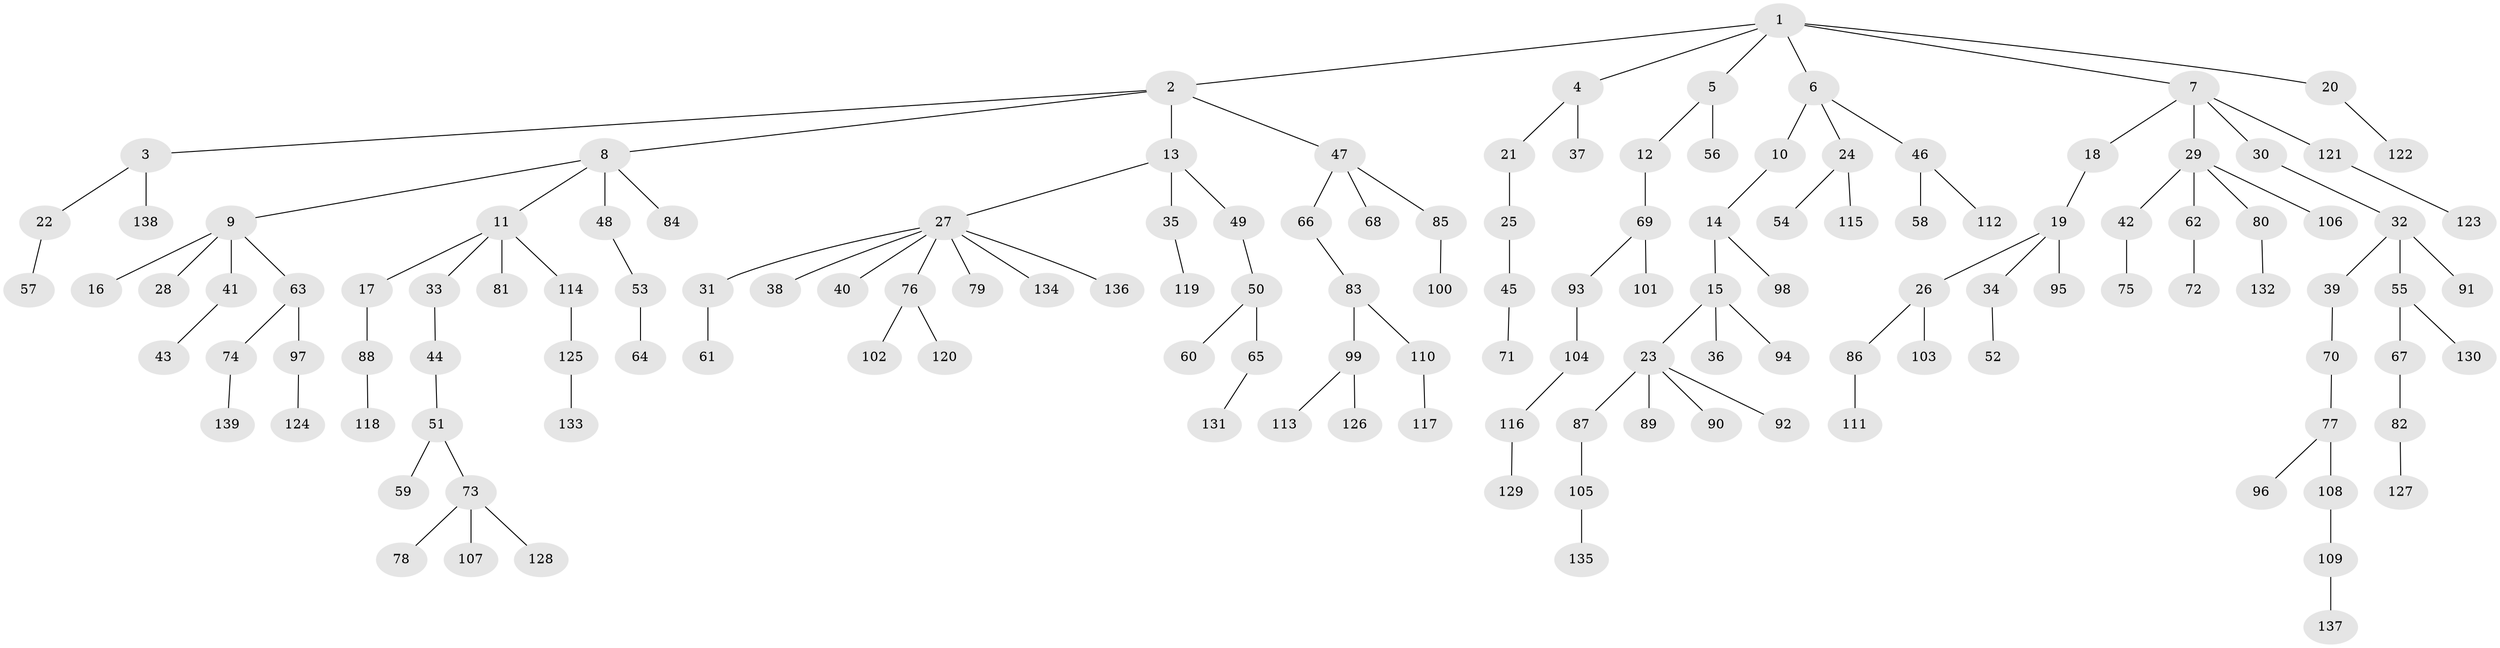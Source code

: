 // coarse degree distribution, {9: 0.010638297872340425, 8: 0.010638297872340425, 2: 0.20212765957446807, 3: 0.10638297872340426, 4: 0.06382978723404255, 5: 0.02127659574468085, 7: 0.02127659574468085, 1: 0.5638297872340425}
// Generated by graph-tools (version 1.1) at 2025/24/03/03/25 07:24:07]
// undirected, 139 vertices, 138 edges
graph export_dot {
graph [start="1"]
  node [color=gray90,style=filled];
  1;
  2;
  3;
  4;
  5;
  6;
  7;
  8;
  9;
  10;
  11;
  12;
  13;
  14;
  15;
  16;
  17;
  18;
  19;
  20;
  21;
  22;
  23;
  24;
  25;
  26;
  27;
  28;
  29;
  30;
  31;
  32;
  33;
  34;
  35;
  36;
  37;
  38;
  39;
  40;
  41;
  42;
  43;
  44;
  45;
  46;
  47;
  48;
  49;
  50;
  51;
  52;
  53;
  54;
  55;
  56;
  57;
  58;
  59;
  60;
  61;
  62;
  63;
  64;
  65;
  66;
  67;
  68;
  69;
  70;
  71;
  72;
  73;
  74;
  75;
  76;
  77;
  78;
  79;
  80;
  81;
  82;
  83;
  84;
  85;
  86;
  87;
  88;
  89;
  90;
  91;
  92;
  93;
  94;
  95;
  96;
  97;
  98;
  99;
  100;
  101;
  102;
  103;
  104;
  105;
  106;
  107;
  108;
  109;
  110;
  111;
  112;
  113;
  114;
  115;
  116;
  117;
  118;
  119;
  120;
  121;
  122;
  123;
  124;
  125;
  126;
  127;
  128;
  129;
  130;
  131;
  132;
  133;
  134;
  135;
  136;
  137;
  138;
  139;
  1 -- 2;
  1 -- 4;
  1 -- 5;
  1 -- 6;
  1 -- 7;
  1 -- 20;
  2 -- 3;
  2 -- 8;
  2 -- 13;
  2 -- 47;
  3 -- 22;
  3 -- 138;
  4 -- 21;
  4 -- 37;
  5 -- 12;
  5 -- 56;
  6 -- 10;
  6 -- 24;
  6 -- 46;
  7 -- 18;
  7 -- 29;
  7 -- 30;
  7 -- 121;
  8 -- 9;
  8 -- 11;
  8 -- 48;
  8 -- 84;
  9 -- 16;
  9 -- 28;
  9 -- 41;
  9 -- 63;
  10 -- 14;
  11 -- 17;
  11 -- 33;
  11 -- 81;
  11 -- 114;
  12 -- 69;
  13 -- 27;
  13 -- 35;
  13 -- 49;
  14 -- 15;
  14 -- 98;
  15 -- 23;
  15 -- 36;
  15 -- 94;
  17 -- 88;
  18 -- 19;
  19 -- 26;
  19 -- 34;
  19 -- 95;
  20 -- 122;
  21 -- 25;
  22 -- 57;
  23 -- 87;
  23 -- 89;
  23 -- 90;
  23 -- 92;
  24 -- 54;
  24 -- 115;
  25 -- 45;
  26 -- 86;
  26 -- 103;
  27 -- 31;
  27 -- 38;
  27 -- 40;
  27 -- 76;
  27 -- 79;
  27 -- 134;
  27 -- 136;
  29 -- 42;
  29 -- 62;
  29 -- 80;
  29 -- 106;
  30 -- 32;
  31 -- 61;
  32 -- 39;
  32 -- 55;
  32 -- 91;
  33 -- 44;
  34 -- 52;
  35 -- 119;
  39 -- 70;
  41 -- 43;
  42 -- 75;
  44 -- 51;
  45 -- 71;
  46 -- 58;
  46 -- 112;
  47 -- 66;
  47 -- 68;
  47 -- 85;
  48 -- 53;
  49 -- 50;
  50 -- 60;
  50 -- 65;
  51 -- 59;
  51 -- 73;
  53 -- 64;
  55 -- 67;
  55 -- 130;
  62 -- 72;
  63 -- 74;
  63 -- 97;
  65 -- 131;
  66 -- 83;
  67 -- 82;
  69 -- 93;
  69 -- 101;
  70 -- 77;
  73 -- 78;
  73 -- 107;
  73 -- 128;
  74 -- 139;
  76 -- 102;
  76 -- 120;
  77 -- 96;
  77 -- 108;
  80 -- 132;
  82 -- 127;
  83 -- 99;
  83 -- 110;
  85 -- 100;
  86 -- 111;
  87 -- 105;
  88 -- 118;
  93 -- 104;
  97 -- 124;
  99 -- 113;
  99 -- 126;
  104 -- 116;
  105 -- 135;
  108 -- 109;
  109 -- 137;
  110 -- 117;
  114 -- 125;
  116 -- 129;
  121 -- 123;
  125 -- 133;
}
